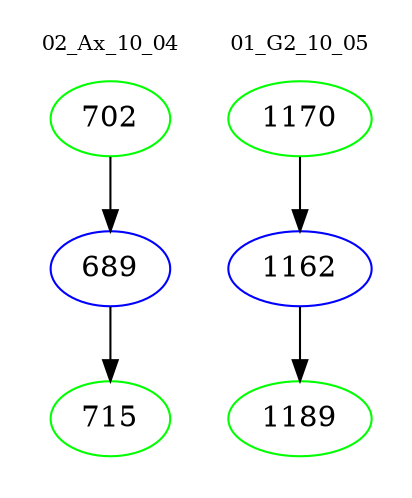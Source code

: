 digraph{
subgraph cluster_0 {
color = white
label = "02_Ax_10_04";
fontsize=10;
T0_702 [label="702", color="green"]
T0_702 -> T0_689 [color="black"]
T0_689 [label="689", color="blue"]
T0_689 -> T0_715 [color="black"]
T0_715 [label="715", color="green"]
}
subgraph cluster_1 {
color = white
label = "01_G2_10_05";
fontsize=10;
T1_1170 [label="1170", color="green"]
T1_1170 -> T1_1162 [color="black"]
T1_1162 [label="1162", color="blue"]
T1_1162 -> T1_1189 [color="black"]
T1_1189 [label="1189", color="green"]
}
}
